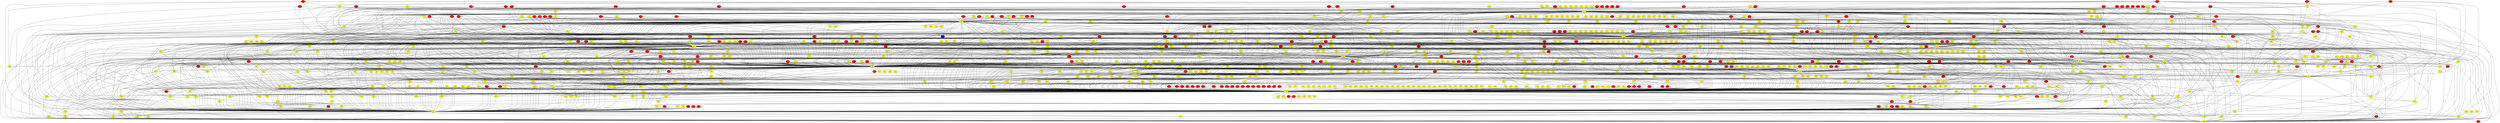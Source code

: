 graph {
0 [style = filled fillcolor = red];
1 [style = filled fillcolor = red];
2 [style = filled fillcolor = red];
3 [style = filled fillcolor = red];
4 [style = filled fillcolor = red];
5 [style = filled fillcolor = red];
6 [style = filled fillcolor = red];
7 [style = filled fillcolor = red];
8 [style = filled fillcolor = red];
9 [style = filled fillcolor = red];
10 [style = filled fillcolor = red];
11 [style = filled fillcolor = red];
12 [style = filled fillcolor = red];
13 [style = filled fillcolor = red];
14 [style = filled fillcolor = red];
15 [style = filled fillcolor = red];
16 [style = filled fillcolor = red];
17 [style = filled fillcolor = red];
18 [style = filled fillcolor = red];
19 [style = filled fillcolor = red];
20 [style = filled fillcolor = red];
21 [style = filled fillcolor = red];
22 [style = filled fillcolor = red];
23 [style = filled fillcolor = red];
24 [style = filled fillcolor = red];
25 [style = filled fillcolor = red];
26 [style = filled fillcolor = red];
27 [style = filled fillcolor = red];
28 [style = filled fillcolor = red];
29 [style = filled fillcolor = red];
30 [style = filled fillcolor = red];
31 [style = filled fillcolor = red];
32 [style = filled fillcolor = red];
33 [style = filled fillcolor = red];
34 [style = filled fillcolor = red];
35 [style = filled fillcolor = red];
36 [style = filled fillcolor = red];
37 [style = filled fillcolor = red];
38 [style = filled fillcolor = red];
39 [style = filled fillcolor = red];
40 [style = filled fillcolor = red];
41 [style = filled fillcolor = red];
42 [style = filled fillcolor = red];
43 [style = filled fillcolor = red];
44 [style = filled fillcolor = red];
45 [style = filled fillcolor = red];
46 [style = filled fillcolor = red];
47 [style = filled fillcolor = red];
48 [style = filled fillcolor = red];
49 [style = filled fillcolor = red];
50 [style = filled fillcolor = red];
51 [style = filled fillcolor = red];
52 [style = filled fillcolor = red];
53 [style = filled fillcolor = red];
54 [style = filled fillcolor = red];
55 [style = filled fillcolor = red];
56 [style = filled fillcolor = red];
57 [style = filled fillcolor = red];
58 [style = filled fillcolor = red];
59 [style = filled fillcolor = red];
60 [style = filled fillcolor = red];
61 [style = filled fillcolor = red];
62 [style = filled fillcolor = red];
63 [style = filled fillcolor = red];
64 [style = filled fillcolor = red];
65 [style = filled fillcolor = red];
66 [style = filled fillcolor = red];
67 [style = filled fillcolor = red];
68 [style = filled fillcolor = red];
69 [style = filled fillcolor = red];
70 [style = filled fillcolor = red];
71 [style = filled fillcolor = red];
72 [style = filled fillcolor = red];
73 [style = filled fillcolor = red];
74 [style = filled fillcolor = red];
75 [style = filled fillcolor = red];
76 [style = filled fillcolor = red];
77 [style = filled fillcolor = red];
78 [style = filled fillcolor = red];
79 [style = filled fillcolor = red];
80 [style = filled fillcolor = red];
81 [style = filled fillcolor = red];
82 [style = filled fillcolor = red];
83 [style = filled fillcolor = red];
84 [style = filled fillcolor = red];
85 [style = filled fillcolor = red];
86 [style = filled fillcolor = red];
87 [style = filled fillcolor = red];
88 [style = filled fillcolor = red];
89 [style = filled fillcolor = red];
90 [style = filled fillcolor = red];
91 [style = filled fillcolor = red];
92 [style = filled fillcolor = red];
93 [style = filled fillcolor = red];
94 [style = filled fillcolor = red];
95 [style = filled fillcolor = red];
96 [style = filled fillcolor = red];
97 [style = filled fillcolor = red];
98 [style = filled fillcolor = red];
99 [style = filled fillcolor = red];
100 [style = filled fillcolor = red];
101 [style = filled fillcolor = red];
102 [style = filled fillcolor = red];
103 [style = filled fillcolor = red];
104 [style = filled fillcolor = red];
105 [style = filled fillcolor = red];
106 [style = filled fillcolor = red];
107 [style = filled fillcolor = red];
108 [style = filled fillcolor = red];
109 [style = filled fillcolor = red];
110 [style = filled fillcolor = red];
111 [style = filled fillcolor = red];
112 [style = filled fillcolor = red];
113 [style = filled fillcolor = red];
114 [style = filled fillcolor = red];
115 [style = filled fillcolor = red];
116 [style = filled fillcolor = red];
117 [style = filled fillcolor = red];
118 [style = filled fillcolor = red];
119 [style = filled fillcolor = red];
120 [style = filled fillcolor = red];
121 [style = filled fillcolor = red];
122 [style = filled fillcolor = red];
123 [style = filled fillcolor = red];
124 [style = filled fillcolor = red];
125 [style = filled fillcolor = red];
126 [style = filled fillcolor = red];
127 [style = filled fillcolor = red];
128 [style = filled fillcolor = red];
129 [style = filled fillcolor = red];
130 [style = filled fillcolor = red];
131 [style = filled fillcolor = red];
132 [style = filled fillcolor = red];
133 [style = filled fillcolor = red];
134 [style = filled fillcolor = red];
135 [style = filled fillcolor = red];
136 [style = filled fillcolor = red];
137 [style = filled fillcolor = red];
138 [style = filled fillcolor = red];
139 [style = filled fillcolor = red];
140 [style = filled fillcolor = red];
141 [style = filled fillcolor = red];
142 [style = filled fillcolor = red];
143 [style = filled fillcolor = red];
144 [style = filled fillcolor = red];
145 [style = filled fillcolor = red];
146 [style = filled fillcolor = red];
147 [style = filled fillcolor = red];
148 [style = filled fillcolor = red];
149 [style = filled fillcolor = red];
150 [style = filled fillcolor = red];
151 [style = filled fillcolor = red];
152 [style = filled fillcolor = red];
153 [style = filled fillcolor = red];
154 [style = filled fillcolor = red];
155 [style = filled fillcolor = red];
156 [style = filled fillcolor = red];
157 [style = filled fillcolor = red];
158 [style = filled fillcolor = red];
159 [style = filled fillcolor = red];
160 [style = filled fillcolor = red];
161 [style = filled fillcolor = red];
162 [style = filled fillcolor = red];
163 [style = filled fillcolor = red];
164 [style = filled fillcolor = red];
165 [style = filled fillcolor = red];
166 [style = filled fillcolor = red];
167 [style = filled fillcolor = red];
168 [style = filled fillcolor = red];
169 [style = filled fillcolor = red];
170 [style = filled fillcolor = red];
171 [style = filled fillcolor = red];
172 [style = filled fillcolor = red];
173 [style = filled fillcolor = red];
174 [style = filled fillcolor = red];
175 [style = filled fillcolor = red];
176 [style = filled fillcolor = red];
177 [style = filled fillcolor = red];
178 [style = filled fillcolor = red];
179 [style = filled fillcolor = red];
180 [style = filled fillcolor = red];
181 [style = filled fillcolor = red];
182 [style = filled fillcolor = red];
183 [style = filled fillcolor = red];
184 [style = filled fillcolor = red];
185 [style = filled fillcolor = red];
186 [style = filled fillcolor = red];
187 [style = filled fillcolor = red];
188 [style = filled fillcolor = red];
189 [style = filled fillcolor = red];
190 [style = filled fillcolor = red];
191 [style = filled fillcolor = red];
192 [style = filled fillcolor = red];
193 [style = filled fillcolor = red];
194 [style = filled fillcolor = red];
195 [style = filled fillcolor = red];
196 [style = filled fillcolor = red];
197 [style = filled fillcolor = red];
198 [style = filled fillcolor = red];
199 [style = filled fillcolor = red];
200 [style = filled fillcolor = red];
201 [style = filled fillcolor = red];
202 [style = filled fillcolor = red];
203 [style = filled fillcolor = red];
204 [style = filled fillcolor = red];
205 [style = filled fillcolor = red];
206 [style = filled fillcolor = red];
207 [style = filled fillcolor = red];
208 [style = filled fillcolor = red];
209 [style = filled fillcolor = red];
210 [style = filled fillcolor = red];
211 [style = filled fillcolor = red];
212 [style = filled fillcolor = red];
213 [style = filled fillcolor = red];
214 [style = filled fillcolor = red];
215 [style = filled fillcolor = red];
216 [style = filled fillcolor = red];
217 [style = filled fillcolor = red];
218 [style = filled fillcolor = red];
219 [style = filled fillcolor = blue];
220 [style = filled fillcolor = yellow];
221 [style = filled fillcolor = yellow];
222 [style = filled fillcolor = yellow];
223 [style = filled fillcolor = yellow];
224 [style = filled fillcolor = yellow];
225 [style = filled fillcolor = yellow];
226 [style = filled fillcolor = yellow];
227 [style = filled fillcolor = yellow];
228 [style = filled fillcolor = yellow];
229 [style = filled fillcolor = yellow];
230 [style = filled fillcolor = yellow];
231 [style = filled fillcolor = yellow];
232 [style = filled fillcolor = yellow];
233 [style = filled fillcolor = yellow];
234 [style = filled fillcolor = yellow];
235 [style = filled fillcolor = yellow];
236 [style = filled fillcolor = yellow];
237 [style = filled fillcolor = yellow];
238 [style = filled fillcolor = yellow];
239 [style = filled fillcolor = yellow];
240 [style = filled fillcolor = yellow];
241 [style = filled fillcolor = yellow];
242 [style = filled fillcolor = yellow];
243 [style = filled fillcolor = yellow];
244 [style = filled fillcolor = yellow];
245 [style = filled fillcolor = yellow];
246 [style = filled fillcolor = yellow];
247 [style = filled fillcolor = yellow];
248 [style = filled fillcolor = yellow];
249 [style = filled fillcolor = yellow];
250 [style = filled fillcolor = yellow];
251 [style = filled fillcolor = yellow];
252 [style = filled fillcolor = yellow];
253 [style = filled fillcolor = yellow];
254 [style = filled fillcolor = yellow];
255 [style = filled fillcolor = yellow];
256 [style = filled fillcolor = yellow];
257 [style = filled fillcolor = yellow];
258 [style = filled fillcolor = yellow];
259 [style = filled fillcolor = yellow];
260 [style = filled fillcolor = yellow];
261 [style = filled fillcolor = yellow];
262 [style = filled fillcolor = yellow];
263 [style = filled fillcolor = yellow];
264 [style = filled fillcolor = yellow];
265 [style = filled fillcolor = yellow];
266 [style = filled fillcolor = yellow];
267 [style = filled fillcolor = yellow];
268 [style = filled fillcolor = yellow];
269 [style = filled fillcolor = yellow];
270 [style = filled fillcolor = yellow];
271 [style = filled fillcolor = yellow];
272 [style = filled fillcolor = yellow];
273 [style = filled fillcolor = yellow];
274 [style = filled fillcolor = yellow];
275 [style = filled fillcolor = yellow];
276 [style = filled fillcolor = yellow];
277 [style = filled fillcolor = yellow];
278 [style = filled fillcolor = yellow];
279 [style = filled fillcolor = yellow];
280 [style = filled fillcolor = yellow];
281 [style = filled fillcolor = yellow];
282 [style = filled fillcolor = yellow];
283 [style = filled fillcolor = yellow];
284 [style = filled fillcolor = yellow];
285 [style = filled fillcolor = yellow];
286 [style = filled fillcolor = yellow];
287 [style = filled fillcolor = yellow];
288 [style = filled fillcolor = yellow];
289 [style = filled fillcolor = yellow];
290 [style = filled fillcolor = yellow];
291 [style = filled fillcolor = yellow];
292 [style = filled fillcolor = yellow];
293 [style = filled fillcolor = yellow];
294 [style = filled fillcolor = yellow];
295 [style = filled fillcolor = yellow];
296 [style = filled fillcolor = yellow];
297 [style = filled fillcolor = yellow];
298 [style = filled fillcolor = yellow];
299 [style = filled fillcolor = yellow];
300 [style = filled fillcolor = yellow];
301 [style = filled fillcolor = yellow];
302 [style = filled fillcolor = yellow];
303 [style = filled fillcolor = yellow];
304 [style = filled fillcolor = yellow];
305 [style = filled fillcolor = yellow];
306 [style = filled fillcolor = yellow];
307 [style = filled fillcolor = yellow];
308 [style = filled fillcolor = yellow];
309 [style = filled fillcolor = yellow];
310 [style = filled fillcolor = yellow];
311 [style = filled fillcolor = yellow];
312 [style = filled fillcolor = yellow];
313 [style = filled fillcolor = yellow];
314 [style = filled fillcolor = yellow];
315 [style = filled fillcolor = yellow];
316 [style = filled fillcolor = yellow];
317 [style = filled fillcolor = yellow];
318 [style = filled fillcolor = yellow];
319 [style = filled fillcolor = yellow];
320 [style = filled fillcolor = yellow];
321 [style = filled fillcolor = yellow];
322 [style = filled fillcolor = yellow];
323 [style = filled fillcolor = yellow];
324 [style = filled fillcolor = yellow];
325 [style = filled fillcolor = yellow];
326 [style = filled fillcolor = yellow];
327 [style = filled fillcolor = yellow];
328 [style = filled fillcolor = yellow];
329 [style = filled fillcolor = yellow];
330 [style = filled fillcolor = yellow];
331 [style = filled fillcolor = yellow];
332 [style = filled fillcolor = yellow];
333 [style = filled fillcolor = yellow];
334 [style = filled fillcolor = yellow];
335 [style = filled fillcolor = yellow];
336 [style = filled fillcolor = yellow];
337 [style = filled fillcolor = yellow];
338 [style = filled fillcolor = yellow];
339 [style = filled fillcolor = yellow];
340 [style = filled fillcolor = yellow];
341 [style = filled fillcolor = yellow];
342 [style = filled fillcolor = yellow];
343 [style = filled fillcolor = yellow];
344 [style = filled fillcolor = yellow];
345 [style = filled fillcolor = yellow];
346 [style = filled fillcolor = yellow];
347 [style = filled fillcolor = yellow];
348 [style = filled fillcolor = yellow];
349 [style = filled fillcolor = yellow];
350 [style = filled fillcolor = yellow];
351 [style = filled fillcolor = yellow];
352 [style = filled fillcolor = yellow];
353 [style = filled fillcolor = yellow];
354 [style = filled fillcolor = yellow];
355 [style = filled fillcolor = yellow];
356 [style = filled fillcolor = yellow];
357 [style = filled fillcolor = yellow];
358 [style = filled fillcolor = yellow];
359 [style = filled fillcolor = yellow];
360 [style = filled fillcolor = yellow];
361 [style = filled fillcolor = yellow];
362 [style = filled fillcolor = yellow];
363 [style = filled fillcolor = yellow];
364 [style = filled fillcolor = yellow];
365 [style = filled fillcolor = yellow];
366 [style = filled fillcolor = yellow];
367 [style = filled fillcolor = yellow];
368 [style = filled fillcolor = yellow];
369 [style = filled fillcolor = yellow];
370 [style = filled fillcolor = yellow];
371 [style = filled fillcolor = yellow];
372 [style = filled fillcolor = yellow];
373 [style = filled fillcolor = yellow];
374 [style = filled fillcolor = yellow];
375 [style = filled fillcolor = yellow];
376 [style = filled fillcolor = yellow];
377 [style = filled fillcolor = yellow];
378 [style = filled fillcolor = yellow];
379 [style = filled fillcolor = yellow];
380 [style = filled fillcolor = yellow];
381 [style = filled fillcolor = yellow];
382 [style = filled fillcolor = yellow];
383 [style = filled fillcolor = yellow];
384 [style = filled fillcolor = yellow];
385 [style = filled fillcolor = yellow];
386 [style = filled fillcolor = yellow];
387 [style = filled fillcolor = yellow];
388 [style = filled fillcolor = yellow];
389 [style = filled fillcolor = yellow];
390 [style = filled fillcolor = yellow];
391 [style = filled fillcolor = yellow];
392 [style = filled fillcolor = yellow];
393 [style = filled fillcolor = yellow];
394 [style = filled fillcolor = yellow];
395 [style = filled fillcolor = yellow];
396 [style = filled fillcolor = yellow];
397 [style = filled fillcolor = yellow];
398 [style = filled fillcolor = yellow];
399 [style = filled fillcolor = yellow];
400 [style = filled fillcolor = yellow];
401 [style = filled fillcolor = yellow];
402 [style = filled fillcolor = yellow];
403 [style = filled fillcolor = yellow];
404 [style = filled fillcolor = yellow];
405 [style = filled fillcolor = yellow];
406 [style = filled fillcolor = yellow];
407 [style = filled fillcolor = yellow];
408 [style = filled fillcolor = yellow];
409 [style = filled fillcolor = yellow];
410 [style = filled fillcolor = yellow];
411 [style = filled fillcolor = yellow];
412 [style = filled fillcolor = yellow];
413 [style = filled fillcolor = yellow];
414 [style = filled fillcolor = yellow];
415 [style = filled fillcolor = yellow];
416 [style = filled fillcolor = yellow];
417 [style = filled fillcolor = yellow];
418 [style = filled fillcolor = yellow];
419 [style = filled fillcolor = yellow];
420 [style = filled fillcolor = yellow];
421 [style = filled fillcolor = yellow];
422 [style = filled fillcolor = yellow];
423 [style = filled fillcolor = yellow];
424 [style = filled fillcolor = yellow];
425 [style = filled fillcolor = yellow];
426 [style = filled fillcolor = yellow];
427 [style = filled fillcolor = yellow];
428 [style = filled fillcolor = yellow];
429 [style = filled fillcolor = yellow];
430 [style = filled fillcolor = yellow];
431 [style = filled fillcolor = yellow];
432 [style = filled fillcolor = yellow];
433 [style = filled fillcolor = yellow];
434 [style = filled fillcolor = yellow];
435 [style = filled fillcolor = yellow];
436 [style = filled fillcolor = yellow];
437 [style = filled fillcolor = yellow];
438 [style = filled fillcolor = yellow];
439 [style = filled fillcolor = yellow];
440 [style = filled fillcolor = yellow];
441 [style = filled fillcolor = yellow];
442 [style = filled fillcolor = yellow];
443 [style = filled fillcolor = yellow];
444 [style = filled fillcolor = yellow];
445 [style = filled fillcolor = yellow];
446 [style = filled fillcolor = yellow];
447 [style = filled fillcolor = yellow];
448 [style = filled fillcolor = yellow];
449 [style = filled fillcolor = yellow];
450 [style = filled fillcolor = yellow];
451 [style = filled fillcolor = yellow];
452 [style = filled fillcolor = yellow];
453 [style = filled fillcolor = yellow];
454 [style = filled fillcolor = yellow];
455 [style = filled fillcolor = yellow];
456 [style = filled fillcolor = yellow];
457 [style = filled fillcolor = yellow];
458 [style = filled fillcolor = yellow];
459 [style = filled fillcolor = yellow];
460 [style = filled fillcolor = yellow];
461 [style = filled fillcolor = yellow];
462 [style = filled fillcolor = yellow];
463 [style = filled fillcolor = yellow];
464 [style = filled fillcolor = yellow];
465 [style = filled fillcolor = yellow];
466 [style = filled fillcolor = yellow];
467 [style = filled fillcolor = yellow];
468 [style = filled fillcolor = yellow];
469 [style = filled fillcolor = yellow];
470 [style = filled fillcolor = yellow];
471 [style = filled fillcolor = yellow];
472 [style = filled fillcolor = yellow];
473 [style = filled fillcolor = yellow];
474 [style = filled fillcolor = yellow];
475 [style = filled fillcolor = yellow];
476 [style = filled fillcolor = yellow];
477 [style = filled fillcolor = yellow];
478 [style = filled fillcolor = yellow];
479 [style = filled fillcolor = yellow];
480 [style = filled fillcolor = yellow];
481 [style = filled fillcolor = yellow];
482 [style = filled fillcolor = yellow];
483 [style = filled fillcolor = yellow];
484 [style = filled fillcolor = yellow];
485 [style = filled fillcolor = yellow];
486 [style = filled fillcolor = yellow];
487 [style = filled fillcolor = yellow];
488 [style = filled fillcolor = yellow];
489 [style = filled fillcolor = yellow];
490 [style = filled fillcolor = yellow];
491 [style = filled fillcolor = yellow];
492 [style = filled fillcolor = yellow];
493 [style = filled fillcolor = yellow];
494 [style = filled fillcolor = yellow];
495 [style = filled fillcolor = yellow];
496 [style = filled fillcolor = yellow];
497 [style = filled fillcolor = yellow];
498 [style = filled fillcolor = yellow];
499 [style = filled fillcolor = yellow];
500 [style = filled fillcolor = yellow];
501 [style = filled fillcolor = yellow];
502 [style = filled fillcolor = yellow];
503 [style = filled fillcolor = yellow];
504 [style = filled fillcolor = yellow];
505 [style = filled fillcolor = yellow];
506 [style = filled fillcolor = yellow];
507 [style = filled fillcolor = yellow];
508 [style = filled fillcolor = yellow];
509 [style = filled fillcolor = yellow];
510 [style = filled fillcolor = yellow];
511 [style = filled fillcolor = yellow];
512 [style = filled fillcolor = yellow];
513 [style = filled fillcolor = yellow];
514 [style = filled fillcolor = yellow];
515 [style = filled fillcolor = yellow];
516 [style = filled fillcolor = yellow];
517 [style = filled fillcolor = yellow];
518 [style = filled fillcolor = yellow];
519 [style = filled fillcolor = yellow];
520 [style = filled fillcolor = yellow];
521 [style = filled fillcolor = yellow];
522 [style = filled fillcolor = yellow];
523 [style = filled fillcolor = yellow];
524 [style = filled fillcolor = yellow];
525 [style = filled fillcolor = yellow];
526 [style = filled fillcolor = yellow];
527 [style = filled fillcolor = yellow];
528 [style = filled fillcolor = yellow];
529 [style = filled fillcolor = yellow];
530 [style = filled fillcolor = yellow];
531 [style = filled fillcolor = yellow];
532 [style = filled fillcolor = yellow];
533 [style = filled fillcolor = yellow];
534 [style = filled fillcolor = yellow];
535 [style = filled fillcolor = yellow];
536 [style = filled fillcolor = yellow];
537 [style = filled fillcolor = yellow];
538 [style = filled fillcolor = yellow];
539 [style = filled fillcolor = yellow];
540 [style = filled fillcolor = yellow];
541 [style = filled fillcolor = yellow];
542 [style = filled fillcolor = yellow];
543 [style = filled fillcolor = yellow];
544 [style = filled fillcolor = yellow];
545 [style = filled fillcolor = yellow];
546 [style = filled fillcolor = yellow];
547 [style = filled fillcolor = yellow];
548 [style = filled fillcolor = yellow];
549 [style = filled fillcolor = yellow];
550 [style = filled fillcolor = yellow];
551 [style = filled fillcolor = yellow];
552 [style = filled fillcolor = yellow];
553 [style = filled fillcolor = yellow];
554 [style = filled fillcolor = yellow];
555 [style = filled fillcolor = yellow];
556 [style = filled fillcolor = yellow];
557 [style = filled fillcolor = yellow];
558 [style = filled fillcolor = yellow];
559 [style = filled fillcolor = yellow];
560 [style = filled fillcolor = yellow];
561 [style = filled fillcolor = yellow];
562 [style = filled fillcolor = yellow];
563 [style = filled fillcolor = yellow];
564 [style = filled fillcolor = yellow];
565 [style = filled fillcolor = yellow];
566 [style = filled fillcolor = yellow];
567 [style = filled fillcolor = yellow];
568 [style = filled fillcolor = yellow];
569 [style = filled fillcolor = yellow];
570 [style = filled fillcolor = yellow];
571 [style = filled fillcolor = yellow];
572 [style = filled fillcolor = yellow];
573 [style = filled fillcolor = yellow];
574 [style = filled fillcolor = yellow];
575 [style = filled fillcolor = yellow];
576 [style = filled fillcolor = yellow];
577 [style = filled fillcolor = yellow];
578 [style = filled fillcolor = yellow];
579 [style = filled fillcolor = yellow];
580 [style = filled fillcolor = yellow];
581 [style = filled fillcolor = yellow];
582 [style = filled fillcolor = yellow];
583 [style = filled fillcolor = yellow];
584 [style = filled fillcolor = yellow];
585 [style = filled fillcolor = yellow];
586 [style = filled fillcolor = yellow];
587 [style = filled fillcolor = yellow];
588 [style = filled fillcolor = yellow];
589 [style = filled fillcolor = yellow];
590 [style = filled fillcolor = yellow];
591 [style = filled fillcolor = yellow];
592 [style = filled fillcolor = yellow];
593 [style = filled fillcolor = yellow];
594 [style = filled fillcolor = yellow];
595 [style = filled fillcolor = yellow];
596 [style = filled fillcolor = yellow];
597 [style = filled fillcolor = yellow];
598 [style = filled fillcolor = yellow];
599 [style = filled fillcolor = yellow];
600 [style = filled fillcolor = yellow];
601 [style = filled fillcolor = yellow];
602 [style = filled fillcolor = yellow];
603 [style = filled fillcolor = yellow];
604 [style = filled fillcolor = yellow];
605 [style = filled fillcolor = yellow];
606 [style = filled fillcolor = yellow];
607 [style = filled fillcolor = yellow];
608 [style = filled fillcolor = yellow];
609 [style = filled fillcolor = yellow];
610 [style = filled fillcolor = yellow];
611 [style = filled fillcolor = yellow];
612 [style = filled fillcolor = yellow];
613 [style = filled fillcolor = yellow];
614 [style = filled fillcolor = yellow];
615 [style = filled fillcolor = yellow];
616 [style = filled fillcolor = yellow];
617 [style = filled fillcolor = yellow];
618 [style = filled fillcolor = yellow];
619 [style = filled fillcolor = yellow];
620 [style = filled fillcolor = yellow];
621 [style = filled fillcolor = yellow];
622 [style = filled fillcolor = yellow];
623 [style = filled fillcolor = yellow];
624 [style = filled fillcolor = yellow];
625 [style = filled fillcolor = yellow];
626 [style = filled fillcolor = yellow];
627 [style = filled fillcolor = yellow];
628 [style = filled fillcolor = yellow];
629 [style = filled fillcolor = yellow];
630 [style = filled fillcolor = yellow];
631 [style = filled fillcolor = yellow];
632 [style = filled fillcolor = yellow];
633 [style = filled fillcolor = yellow];
634 [style = filled fillcolor = yellow];
635 [style = filled fillcolor = yellow];
636 [style = filled fillcolor = yellow];
637 [style = filled fillcolor = yellow];
638 [style = filled fillcolor = yellow];
639 [style = filled fillcolor = yellow];
640 [style = filled fillcolor = yellow];
641 [style = filled fillcolor = yellow];
642 [style = filled fillcolor = yellow];
643 [style = filled fillcolor = yellow];
644 [style = filled fillcolor = yellow];
645 [style = filled fillcolor = yellow];
646 [style = filled fillcolor = yellow];
647 [style = filled fillcolor = yellow];
648 [style = filled fillcolor = yellow];
649 [style = filled fillcolor = yellow];
650 [style = filled fillcolor = yellow];
651 [style = filled fillcolor = yellow];
652 [style = filled fillcolor = yellow];
653 [style = filled fillcolor = yellow];
654 [style = filled fillcolor = yellow];
655 [style = filled fillcolor = yellow];
656 [style = filled fillcolor = yellow];
657 [style = filled fillcolor = yellow];
658 [style = filled fillcolor = yellow];
659 [style = filled fillcolor = yellow];
660 [style = filled fillcolor = yellow];
661 [style = filled fillcolor = yellow];
662 [style = filled fillcolor = yellow];
663 [style = filled fillcolor = yellow];
664 [style = filled fillcolor = yellow];
665 [style = filled fillcolor = yellow];
666 [style = filled fillcolor = yellow];
667 [style = filled fillcolor = yellow];
668 [style = filled fillcolor = yellow];
669 [style = filled fillcolor = yellow];
670 [style = filled fillcolor = yellow];
671 [style = filled fillcolor = yellow];
672 [style = filled fillcolor = yellow];
673 [style = filled fillcolor = yellow];
674 [style = filled fillcolor = yellow];
675 [style = filled fillcolor = yellow];
676 [style = filled fillcolor = yellow];
677 [style = filled fillcolor = yellow];
678 [style = filled fillcolor = yellow];
679 [style = filled fillcolor = yellow];
680 [style = filled fillcolor = yellow];
681 [style = filled fillcolor = yellow];
682 [style = filled fillcolor = yellow];
683 [style = filled fillcolor = yellow];
684 [style = filled fillcolor = yellow];
685 [style = filled fillcolor = yellow];
686 [style = filled fillcolor = yellow];
687 [style = filled fillcolor = yellow];
688 [style = filled fillcolor = yellow];
689 [style = filled fillcolor = yellow];
690 [style = filled fillcolor = yellow];
691 [style = filled fillcolor = yellow];
692 [style = filled fillcolor = yellow];
693 [style = filled fillcolor = yellow];
694 [style = filled fillcolor = yellow];
695 [style = filled fillcolor = yellow];
696 [style = filled fillcolor = yellow];
697 [style = filled fillcolor = yellow];
698 [style = filled fillcolor = yellow];
699 [style = filled fillcolor = yellow];
700 [style = filled fillcolor = yellow];
701 [style = filled fillcolor = yellow];
702 [style = filled fillcolor = yellow];
703 [style = filled fillcolor = yellow];
704 [style = filled fillcolor = yellow];
705 [style = filled fillcolor = yellow];
706 [style = filled fillcolor = yellow];
707 [style = filled fillcolor = yellow];
708 [style = filled fillcolor = yellow];
709 [style = filled fillcolor = yellow];
710 [style = filled fillcolor = yellow];
711 [style = filled fillcolor = yellow];
712 [style = filled fillcolor = yellow];
713 [style = filled fillcolor = yellow];
714 [style = filled fillcolor = yellow];
715 [style = filled fillcolor = yellow];
716 [style = filled fillcolor = yellow];
717 [style = filled fillcolor = yellow];
718 [style = filled fillcolor = yellow];
719 [style = filled fillcolor = yellow];
720 [style = filled fillcolor = yellow];
721 [style = filled fillcolor = yellow];
722 [style = filled fillcolor = yellow];
723 [style = filled fillcolor = yellow];
724 [style = filled fillcolor = yellow];
725 [style = filled fillcolor = yellow];
726 [style = filled fillcolor = yellow];
727 [style = filled fillcolor = yellow];
728 [style = filled fillcolor = yellow];
729 [style = filled fillcolor = yellow];
730 [style = filled fillcolor = yellow];
731 [style = filled fillcolor = yellow];
732 [style = filled fillcolor = yellow];
733 [style = filled fillcolor = yellow];
734 [style = filled fillcolor = yellow];
735 [style = filled fillcolor = yellow];
736 [style = filled fillcolor = yellow];
737 [style = filled fillcolor = yellow];
738 [style = filled fillcolor = yellow];
739 [style = filled fillcolor = yellow];
740 [style = filled fillcolor = yellow];
741 [style = filled fillcolor = yellow];
742 [style = filled fillcolor = yellow];
743 [style = filled fillcolor = yellow];
744 [style = filled fillcolor = yellow];
745 [style = filled fillcolor = yellow];
746 [style = filled fillcolor = yellow];
747 [style = filled fillcolor = yellow];
748 [style = filled fillcolor = yellow];
749 [style = filled fillcolor = yellow];
750 [style = filled fillcolor = yellow];
751 [style = filled fillcolor = yellow];
752 [style = filled fillcolor = yellow];
753 [style = filled fillcolor = yellow];
754 [style = filled fillcolor = yellow];
755 [style = filled fillcolor = yellow];
756 [style = filled fillcolor = yellow];
757 [style = filled fillcolor = yellow];
758 [style = filled fillcolor = yellow];
759 [style = filled fillcolor = yellow];
760 [style = filled fillcolor = yellow];
761 [style = filled fillcolor = yellow];
762 [style = filled fillcolor = yellow];
763 [style = filled fillcolor = yellow];
764 [style = filled fillcolor = yellow];
765 [style = filled fillcolor = yellow];
766 [style = filled fillcolor = yellow];
767 [style = filled fillcolor = yellow];
768 [style = filled fillcolor = yellow];
769 [style = filled fillcolor = yellow];
770 [style = filled fillcolor = yellow];
771 [style = filled fillcolor = yellow];
772 [style = filled fillcolor = yellow];
773 [style = filled fillcolor = yellow];
774 [style = filled fillcolor = yellow];
775 [style = filled fillcolor = yellow];
776 [style = filled fillcolor = yellow];
777 [style = filled fillcolor = yellow];
778 [style = filled fillcolor = yellow];
779 [style = filled fillcolor = yellow];
780 [style = filled fillcolor = yellow];
781 [style = filled fillcolor = yellow];
782 [style = filled fillcolor = yellow];
783 [style = filled fillcolor = yellow];
784 [style = filled fillcolor = yellow];
785 [style = filled fillcolor = yellow];
786 [style = filled fillcolor = yellow];
787 [style = filled fillcolor = yellow];
788 [style = filled fillcolor = yellow];
789 [style = filled fillcolor = yellow];
790 [style = filled fillcolor = yellow];
791 [style = filled fillcolor = yellow];
792 [style = filled fillcolor = yellow];
793 [style = filled fillcolor = yellow];
794 [style = filled fillcolor = yellow];
795 [style = filled fillcolor = yellow];
796 [style = filled fillcolor = yellow];
797 [style = filled fillcolor = yellow];
798 [style = filled fillcolor = yellow];
799 [style = filled fillcolor = yellow];
800 [style = filled fillcolor = yellow];
801 [style = filled fillcolor = yellow];
802 [style = filled fillcolor = yellow];
803 [style = filled fillcolor = yellow];
804 [style = filled fillcolor = yellow];
805 [style = filled fillcolor = yellow];
806 [style = filled fillcolor = yellow];
807 [style = filled fillcolor = yellow];
808 [style = filled fillcolor = yellow];
809 [style = filled fillcolor = yellow];
810 [style = filled fillcolor = yellow];
811 [style = filled fillcolor = yellow];
812 [style = filled fillcolor = yellow];
813 [style = filled fillcolor = yellow];
814 [style = filled fillcolor = yellow];
815 [style = filled fillcolor = yellow];
816 [style = filled fillcolor = yellow];
817 [style = filled fillcolor = yellow];
818 [style = filled fillcolor = yellow];
819 [style = filled fillcolor = yellow];
820 [style = filled fillcolor = yellow];
821 [style = filled fillcolor = yellow];
822 [style = filled fillcolor = yellow];
823 [style = filled fillcolor = yellow];
824 [style = filled fillcolor = yellow];
825 [style = filled fillcolor = yellow];
826 [style = filled fillcolor = yellow];
827 [style = filled fillcolor = yellow];
828 [style = filled fillcolor = yellow];
829 [style = filled fillcolor = yellow];
830 [style = filled fillcolor = yellow];
831 [style = filled fillcolor = yellow];
832 [style = filled fillcolor = yellow];
833 [style = filled fillcolor = yellow];
834 [style = filled fillcolor = yellow];
835 [style = filled fillcolor = yellow];
836 [style = filled fillcolor = yellow];
837 [style = filled fillcolor = yellow];
838 [style = filled fillcolor = yellow];
839 [style = filled fillcolor = yellow];
840 [style = filled fillcolor = yellow];
841 [style = filled fillcolor = yellow];
842 [style = filled fillcolor = yellow];
843 [style = filled fillcolor = yellow];
844 [style = filled fillcolor = yellow];
845 [style = filled fillcolor = yellow];
846 [style = filled fillcolor = yellow];
847 [style = filled fillcolor = yellow];
848 [style = filled fillcolor = yellow];
849 [style = filled fillcolor = yellow];
850 [style = filled fillcolor = yellow];
851 [style = filled fillcolor = yellow];
852 [style = filled fillcolor = yellow];
853 [style = filled fillcolor = yellow];
854 [style = filled fillcolor = yellow];
855 [style = filled fillcolor = yellow];
856 [style = filled fillcolor = yellow];
857 [style = filled fillcolor = yellow];
858 [style = filled fillcolor = yellow];
859 [style = filled fillcolor = yellow];
860 [style = filled fillcolor = yellow];
861 [style = filled fillcolor = yellow];
862 [style = filled fillcolor = yellow];
863 [style = filled fillcolor = yellow];
864 [style = filled fillcolor = yellow];
865 [style = filled fillcolor = yellow];
866 [style = filled fillcolor = yellow];
867 [style = filled fillcolor = yellow];
868 [style = filled fillcolor = yellow];
869 [style = filled fillcolor = yellow];
870 [style = filled fillcolor = yellow];
871 [style = filled fillcolor = yellow];
872 [style = filled fillcolor = yellow];
873 [style = filled fillcolor = yellow];
874 [style = filled fillcolor = yellow];
875 [style = filled fillcolor = yellow];
876 [style = filled fillcolor = yellow];
877 [style = filled fillcolor = yellow];
878 [style = filled fillcolor = yellow];
879 [style = filled fillcolor = yellow];
880 [style = filled fillcolor = yellow];
881 [style = filled fillcolor = yellow];
882 [style = filled fillcolor = yellow];
883 [style = filled fillcolor = yellow];
884 [style = filled fillcolor = yellow];
885 [style = filled fillcolor = yellow];
886 [style = filled fillcolor = yellow];
887 [style = filled fillcolor = yellow];
888 [style = filled fillcolor = yellow];
889 [style = filled fillcolor = yellow];
890 [style = filled fillcolor = yellow];
891 [style = filled fillcolor = yellow];
892 [style = filled fillcolor = yellow];
893 [style = filled fillcolor = yellow];
894 [style = filled fillcolor = yellow];
895 [style = filled fillcolor = yellow];
896 [style = filled fillcolor = yellow];
897 [style = filled fillcolor = yellow];
898 [style = filled fillcolor = yellow];
899 [style = filled fillcolor = yellow];
900 [style = filled fillcolor = yellow];
901 [style = filled fillcolor = yellow];
902 [style = filled fillcolor = yellow];
903 [style = filled fillcolor = yellow];
904 [style = filled fillcolor = yellow];
905 [style = filled fillcolor = yellow];
906 [style = filled fillcolor = yellow];
907 [style = filled fillcolor = yellow];
908 [style = filled fillcolor = yellow];
909 [style = filled fillcolor = yellow];
910 [style = filled fillcolor = yellow];
911 [style = filled fillcolor = yellow];
912 [style = filled fillcolor = yellow];
913 [style = filled fillcolor = yellow];
914 [style = filled fillcolor = yellow];
915 [style = filled fillcolor = yellow];
916 [style = filled fillcolor = yellow];
917 [style = filled fillcolor = yellow];
918 [style = filled fillcolor = yellow];
919 [style = filled fillcolor = yellow];
920 [style = filled fillcolor = yellow];
921 [style = filled fillcolor = yellow];
922 [style = filled fillcolor = yellow];
923 [style = filled fillcolor = yellow];
924 [style = filled fillcolor = yellow];
925 [style = filled fillcolor = yellow];
926 [style = filled fillcolor = yellow];
927 [style = filled fillcolor = yellow];
928 [style = filled fillcolor = yellow];
929 [style = filled fillcolor = yellow];
930 [style = filled fillcolor = yellow];
931 [style = filled fillcolor = yellow];
932 [style = filled fillcolor = yellow];
933 [style = filled fillcolor = yellow];
934 [style = filled fillcolor = yellow];
935 [style = filled fillcolor = yellow];
936 [style = filled fillcolor = yellow];
937 [style = filled fillcolor = yellow];
938 [style = filled fillcolor = yellow];
939 [style = filled fillcolor = yellow];
940 [style = filled fillcolor = yellow];
941 [style = filled fillcolor = yellow];
942 [style = filled fillcolor = yellow];
943 [style = filled fillcolor = yellow];
944 [style = filled fillcolor = yellow];
945 [style = filled fillcolor = yellow];
946 [style = filled fillcolor = yellow];
947 [style = filled fillcolor = yellow];
948 [style = filled fillcolor = yellow];
949 [style = filled fillcolor = yellow];
950 [style = filled fillcolor = yellow];
951 [style = filled fillcolor = yellow];
952 [style = filled fillcolor = yellow];
953 [style = filled fillcolor = yellow];
954 [style = filled fillcolor = yellow];
955 [style = filled fillcolor = yellow];
956 [style = filled fillcolor = yellow];
957 [style = filled fillcolor = yellow];
958 [style = filled fillcolor = yellow];
959 [style = filled fillcolor = yellow];
960 [style = filled fillcolor = yellow];
961 [style = filled fillcolor = yellow];
962 [style = filled fillcolor = yellow];
963 [style = filled fillcolor = yellow];
964 [style = filled fillcolor = yellow];
965 [style = filled fillcolor = yellow];
966 [style = filled fillcolor = yellow];
967 [style = filled fillcolor = yellow];
968 [style = filled fillcolor = yellow];
969 [style = filled fillcolor = yellow];
970 [style = filled fillcolor = yellow];
971 [style = filled fillcolor = yellow];
972 [style = filled fillcolor = yellow];
973 [style = filled fillcolor = yellow];
974 [style = filled fillcolor = yellow];
975 [style = filled fillcolor = yellow];
976 [style = filled fillcolor = yellow];
977 [style = filled fillcolor = yellow];
978 [style = filled fillcolor = yellow];
979 [style = filled fillcolor = yellow];
980 [style = filled fillcolor = yellow];
981 [style = filled fillcolor = yellow];
982 [style = filled fillcolor = yellow];
983 [style = filled fillcolor = yellow];
984 [style = filled fillcolor = yellow];
985 [style = filled fillcolor = yellow];
986 [style = filled fillcolor = yellow];
987 [style = filled fillcolor = yellow];
988 [style = filled fillcolor = yellow];
989 [style = filled fillcolor = yellow];
990 [style = filled fillcolor = yellow];
991 [style = filled fillcolor = yellow];
992 [style = filled fillcolor = yellow];
993 [style = filled fillcolor = yellow];
994 [style = filled fillcolor = yellow];
995 [style = filled fillcolor = yellow];
996 [style = filled fillcolor = yellow];
997 [style = filled fillcolor = yellow];
998 [style = filled fillcolor = yellow];
999 [style = filled fillcolor = yellow];
130 -- 971;
0 -- 594;
135 -- 262;
144 -- 886;
140 -- 764;
142 -- 659;
135 -- 673;
140 -- 640;
131 -- 571;
141 -- 944;
133 -- 262;
143 -- 971;
134 -- 886;
143 -- 886;
139 -- 886;
131 -- 764;
131 -- 774;
131 -- 640;
142 -- 992;
132 -- 262;
142 -- 971;
137 -- 569;
137 -- 886;
142 -- 346;
138 -- 886;
137 -- 262;
132 -- 569;
136 -- 876;
150 -- 886;
151 -- 262;
151 -- 569;
151 -- 591;
151 -- 886;
151 -- 971;
152 -- 648;
153 -- 571;
154 -- 591;
154 -- 594;
154 -- 616;
154 -- 886;
154 -- 992;
155 -- 262;
156 -- 886;
157 -- 569;
157 -- 886;
158 -- 692;
159 -- 588;
159 -- 616;
160 -- 659;
161 -- 205;
162 -- 387;
163 -- 886;
164 -- 886;
165 -- 346;
165 -- 659;
165 -- 886;
165 -- 971;
166 -- 886;
166 -- 971;
167 -- 455;
168 -- 971;
169 -- 886;
170 -- 262;
170 -- 886;
171 -- 346;
171 -- 659;
172 -- 346;
172 -- 591;
172 -- 659;
173 -- 591;
173 -- 659;
173 -- 971;
174 -- 591;
174 -- 659;
175 -- 571;
175 -- 659;
175 -- 886;
176 -- 346;
176 -- 659;
176 -- 886;
177 -- 346;
178 -- 616;
178 -- 886;
178 -- 943;
178 -- 971;
179 -- 648;
180 -- 512;
180 -- 648;
181 -- 886;
182 -- 356;
183 -- 571;
184 -- 971;
185 -- 222;
186 -- 571;
187 -- 291;
188 -- 346;
188 -- 640;
189 -- 732;
190 -- 591;
190 -- 659;
191 -- 967;
192 -- 951;
193 -- 346;
193 -- 591;
193 -- 659;
193 -- 971;
194 -- 886;
195 -- 385;
195 -- 971;
196 -- 971;
197 -- 356;
198 -- 886;
199 -- 944;
200 -- 764;
201 -- 262;
201 -- 453;
202 -- 385;
203 -- 346;
203 -- 659;
203 -- 886;
203 -- 971;
204 -- 262;
147 -- 886;
148 -- 886;
149 -- 602;
150 -- 346;
145 -- 971;
146 -- 262;
146 -- 616;
146 -- 886;
1 -- 571;
1 -- 640;
2 -- 764;
3 -- 949;
6 -- 262;
6 -- 571;
7 -- 262;
7 -- 569;
8 -- 591;
8 -- 659;
8 -- 886;
8 -- 949;
9 -- 648;
9 -- 764;
10 -- 358;
10 -- 439;
11 -- 949;
11 -- 950;
12 -- 19;
12 -- 774;
13 -- 568;
13 -- 588;
13 -- 886;
14 -- 571;
14 -- 640;
15 -- 262;
16 -- 872;
16 -- 992;
17 -- 346;
17 -- 659;
17 -- 886;
18 -- 571;
18 -- 774;
19 -- 289;
20 -- 222;
20 -- 285;
20 -- 634;
20 -- 774;
21 -- 350;
22 -- 453;
22 -- 640;
23 -- 743;
24 -- 346;
24 -- 571;
24 -- 634;
24 -- 766;
24 -- 844;
25 -- 571;
25 -- 640;
25 -- 774;
25 -- 992;
26 -- 679;
27 -- 992;
47 -- 960;
48 -- 886;
49 -- 346;
49 -- 659;
49 -- 949;
50 -- 262;
50 -- 886;
51 -- 648;
51 -- 886;
51 -- 971;
52 -- 346;
52 -- 591;
52 -- 886;
53 -- 886;
54 -- 569;
55 -- 346;
55 -- 659;
56 -- 625;
57 -- 262;
57 -- 569;
58 -- 886;
59 -- 769;
60 -- 262;
61 -- 659;
61 -- 886;
62 -- 886;
63 -- 262;
63 -- 591;
64 -- 886;
65 -- 886;
66 -- 591;
66 -- 659;
66 -- 886;
66 -- 971;
67 -- 886;
68 -- 346;
68 -- 886;
69 -- 971;
70 -- 971;
71 -- 659;
71 -- 886;
71 -- 944;
71 -- 971;
72 -- 608;
73 -- 659;
73 -- 910;
74 -- 262;
74 -- 346;
74 -- 659;
74 -- 886;
75 -- 262;
75 -- 591;
75 -- 625;
75 -- 659;
75 -- 886;
76 -- 886;
77 -- 349;
77 -- 853;
78 -- 886;
79 -- 971;
80 -- 569;
80 -- 886;
80 -- 971;
81 -- 262;
82 -- 648;
82 -- 659;
82 -- 853;
82 -- 886;
83 -- 886;
84 -- 659;
84 -- 679;
84 -- 971;
85 -- 571;
86 -- 135;
86 -- 262;
86 -- 571;
86 -- 591;
86 -- 659;
86 -- 673;
86 -- 886;
86 -- 971;
87 -- 648;
88 -- 950;
89 -- 764;
89 -- 769;
90 -- 338;
91 -- 263;
91 -- 431;
91 -- 616;
91 -- 632;
92 -- 593;
92 -- 886;
92 -- 971;
93 -- 262;
93 -- 569;
93 -- 886;
94 -- 886;
94 -- 971;
95 -- 594;
96 -- 640;
96 -- 648;
96 -- 992;
97 -- 292;
98 -- 559;
99 -- 24;
99 -- 262;
99 -- 769;
100 -- 886;
101 -- 886;
102 -- 617;
103 -- 119;
103 -- 221;
103 -- 225;
103 -- 227;
103 -- 358;
103 -- 399;
103 -- 443;
103 -- 660;
103 -- 661;
103 -- 689;
103 -- 790;
103 -- 792;
103 -- 856;
103 -- 861;
103 -- 948;
104 -- 886;
105 -- 346;
105 -- 571;
105 -- 659;
106 -- 659;
107 -- 591;
107 -- 886;
108 -- 659;
108 -- 971;
109 -- 262;
109 -- 569;
109 -- 971;
110 -- 648;
111 -- 346;
111 -- 571;
111 -- 659;
111 -- 971;
112 -- 886;
113 -- 262;
113 -- 886;
114 -- 886;
115 -- 346;
115 -- 591;
116 -- 462;
116 -- 886;
116 -- 971;
117 -- 559;
117 -- 866;
117 -- 949;
117 -- 950;
118 -- 262;
120 -- 346;
120 -- 659;
120 -- 886;
121 -- 422;
122 -- 358;
122 -- 571;
123 -- 411;
124 -- 346;
124 -- 439;
124 -- 591;
124 -- 640;
124 -- 766;
124 -- 886;
125 -- 886;
126 -- 591;
126 -- 659;
126 -- 886;
127 -- 568;
127 -- 591;
127 -- 659;
128 -- 39;
129 -- 960;
204 -- 591;
205 -- 591;
205 -- 659;
205 -- 886;
206 -- 262;
206 -- 346;
206 -- 659;
206 -- 886;
207 -- 608;
207 -- 886;
208 -- 616;
208 -- 714;
208 -- 886;
209 -- 581;
209 -- 648;
209 -- 778;
209 -- 949;
209 -- 950;
210 -- 591;
210 -- 659;
210 -- 971;
211 -- 648;
212 -- 223;
213 -- 764;
214 -- 616;
214 -- 617;
214 -- 943;
215 -- 428;
215 -- 969;
216 -- 997;
217 -- 860;
218 -- 262;
218 -- 591;
218 -- 659;
219 -- 393;
219 -- 577;
220 -- 571;
220 -- 640;
220 -- 861;
221 -- 277;
221 -- 571;
221 -- 872;
221 -- 998;
222 -- 32;
222 -- 262;
222 -- 571;
222 -- 931;
222 -- 933;
223 -- 351;
223 -- 358;
223 -- 422;
223 -- 689;
223 -- 861;
223 -- 992;
224 -- 340;
224 -- 571;
225 -- 262;
225 -- 297;
225 -- 346;
225 -- 594;
225 -- 616;
225 -- 640;
225 -- 648;
225 -- 679;
225 -- 886;
226 -- 649;
227 -- 571;
227 -- 659;
227 -- 886;
228 -- 571;
228 -- 886;
229 -- 262;
229 -- 346;
229 -- 571;
230 -- 461;
230 -- 591;
230 -- 679;
230 -- 886;
230 -- 971;
231 -- 594;
232 -- 571;
233 -- 262;
234 -- 262;
235 -- 262;
236 -- 262;
237 -- 241;
237 -- 443;
237 -- 957;
237 -- 983;
238 -- 571;
238 -- 683;
239 -- 377;
239 -- 571;
240 -- 28;
240 -- 262;
240 -- 571;
240 -- 616;
240 -- 640;
240 -- 886;
241 -- 275;
241 -- 856;
241 -- 896;
241 -- 959;
242 -- 571;
242 -- 766;
242 -- 778;
242 -- 956;
243 -- 571;
243 -- 659;
243 -- 886;
244 -- 571;
244 -- 591;
244 -- 659;
244 -- 679;
244 -- 886;
244 -- 971;
245 -- 311;
246 -- 944;
247 -- 592;
248 -- 262;
249 -- 886;
250 -- 715;
251 -- 255;
251 -- 262;
252 -- 346;
252 -- 591;
252 -- 659;
252 -- 886;
252 -- 971;
253 -- 262;
253 -- 346;
253 -- 591;
253 -- 659;
253 -- 971;
254 -- 262;
256 -- 262;
257 -- 365;
257 -- 633;
258 -- 591;
258 -- 659;
258 -- 886;
258 -- 971;
259 -- 591;
259 -- 659;
259 -- 886;
259 -- 971;
260 -- 648;
260 -- 764;
261 -- 262;
261 -- 346;
261 -- 571;
261 -- 591;
261 -- 659;
261 -- 971;
262 -- 5;
262 -- 28;
262 -- 29;
262 -- 34;
262 -- 44;
262 -- 268;
262 -- 272;
262 -- 273;
262 -- 280;
262 -- 282;
262 -- 283;
262 -- 286;
262 -- 292;
262 -- 296;
262 -- 297;
262 -- 300;
262 -- 302;
262 -- 305;
262 -- 307;
262 -- 309;
262 -- 310;
262 -- 316;
262 -- 323;
262 -- 326;
262 -- 332;
262 -- 334;
262 -- 345;
262 -- 354;
262 -- 357;
262 -- 361;
262 -- 363;
262 -- 390;
262 -- 391;
262 -- 401;
262 -- 404;
262 -- 406;
262 -- 407;
262 -- 412;
262 -- 418;
262 -- 423;
262 -- 425;
262 -- 428;
262 -- 429;
262 -- 435;
262 -- 437;
262 -- 439;
262 -- 442;
262 -- 443;
262 -- 447;
262 -- 459;
262 -- 469;
262 -- 534;
262 -- 537;
262 -- 542;
262 -- 547;
262 -- 565;
262 -- 566;
262 -- 571;
262 -- 580;
262 -- 584;
262 -- 602;
262 -- 604;
262 -- 605;
262 -- 607;
262 -- 608;
262 -- 614;
262 -- 615;
262 -- 617;
262 -- 621;
262 -- 625;
262 -- 630;
262 -- 632;
262 -- 635;
262 -- 637;
262 -- 640;
262 -- 644;
262 -- 654;
262 -- 661;
262 -- 675;
262 -- 679;
262 -- 685;
262 -- 693;
262 -- 701;
262 -- 704;
262 -- 707;
262 -- 711;
262 -- 716;
262 -- 720;
262 -- 731;
262 -- 732;
262 -- 734;
262 -- 737;
262 -- 740;
262 -- 745;
262 -- 755;
262 -- 756;
262 -- 760;
262 -- 762;
262 -- 770;
262 -- 777;
262 -- 790;
262 -- 791;
262 -- 794;
262 -- 800;
262 -- 801;
262 -- 808;
262 -- 814;
262 -- 816;
262 -- 817;
262 -- 820;
262 -- 842;
262 -- 845;
262 -- 847;
262 -- 850;
262 -- 852;
262 -- 853;
262 -- 854;
262 -- 855;
262 -- 856;
262 -- 861;
262 -- 862;
262 -- 870;
262 -- 876;
262 -- 883;
262 -- 885;
262 -- 900;
262 -- 902;
262 -- 905;
262 -- 921;
262 -- 923;
262 -- 927;
262 -- 936;
262 -- 938;
262 -- 939;
262 -- 944;
262 -- 950;
262 -- 958;
262 -- 959;
262 -- 961;
262 -- 967;
262 -- 968;
262 -- 970;
262 -- 974;
262 -- 980;
262 -- 981;
262 -- 989;
263 -- 443;
263 -- 886;
263 -- 967;
264 -- 588;
264 -- 659;
264 -- 886;
265 -- 464;
265 -- 852;
266 -- 591;
266 -- 659;
266 -- 886;
267 -- 971;
268 -- 659;
269 -- 350;
269 -- 753;
270 -- 346;
270 -- 591;
270 -- 886;
270 -- 971;
271 -- 616;
271 -- 617;
272 -- 346;
272 -- 420;
272 -- 659;
272 -- 886;
273 -- 571;
273 -- 591;
273 -- 594;
273 -- 648;
273 -- 659;
273 -- 661;
273 -- 665;
273 -- 886;
273 -- 991;
274 -- 277;
275 -- 778;
276 -- 346;
276 -- 591;
276 -- 640;
276 -- 659;
277 -- 289;
277 -- 571;
277 -- 886;
277 -- 992;
278 -- 729;
278 -- 778;
279 -- 571;
280 -- 436;
280 -- 591;
280 -- 594;
280 -- 616;
280 -- 640;
280 -- 659;
280 -- 679;
280 -- 778;
280 -- 886;
281 -- 760;
281 -- 774;
281 -- 887;
281 -- 900;
282 -- 571;
282 -- 588;
282 -- 849;
283 -- 346;
283 -- 591;
283 -- 616;
283 -- 971;
284 -- 891;
285 -- 744;
285 -- 774;
285 -- 992;
286 -- 571;
287 -- 346;
287 -- 571;
287 -- 886;
287 -- 933;
287 -- 971;
288 -- 778;
290 -- 994;
291 -- 571;
291 -- 640;
291 -- 774;
292 -- 33;
292 -- 38;
292 -- 580;
292 -- 591;
292 -- 843;
292 -- 886;
292 -- 971;
292 -- 992;
293 -- 648;
294 -- 764;
294 -- 864;
295 -- 571;
296 -- 648;
297 -- 571;
298 -- 571;
299 -- 422;
300 -- 594;
301 -- 571;
302 -- 659;
302 -- 960;
303 -- 377;
303 -- 571;
304 -- 422;
304 -- 485;
304 -- 535;
304 -- 552;
304 -- 558;
304 -- 659;
304 -- 837;
304 -- 915;
304 -- 916;
304 -- 971;
304 -- 992;
305 -- 591;
305 -- 616;
305 -- 640;
305 -- 886;
305 -- 944;
305 -- 947;
305 -- 971;
306 -- 486;
306 -- 648;
308 -- 661;
310 -- 346;
310 -- 659;
310 -- 886;
311 -- 346;
311 -- 591;
311 -- 659;
311 -- 679;
311 -- 886;
312 -- 616;
313 -- 571;
313 -- 609;
313 -- 659;
314 -- 377;
314 -- 571;
314 -- 607;
315 -- 591;
315 -- 876;
316 -- 594;
316 -- 616;
316 -- 659;
316 -- 778;
316 -- 944;
317 -- 346;
317 -- 591;
318 -- 422;
318 -- 571;
318 -- 591;
318 -- 679;
318 -- 886;
318 -- 992;
319 -- 368;
319 -- 571;
320 -- 346;
320 -- 659;
320 -- 971;
321 -- 886;
322 -- 616;
322 -- 971;
323 -- 886;
324 -- 346;
324 -- 571;
324 -- 594;
324 -- 659;
325 -- 886;
326 -- 591;
326 -- 659;
326 -- 886;
327 -- 591;
327 -- 886;
327 -- 971;
327 -- 992;
328 -- 346;
328 -- 659;
329 -- 331;
329 -- 648;
329 -- 683;
329 -- 886;
330 -- 34;
330 -- 422;
332 -- 571;
333 -- 648;
335 -- 764;
336 -- 764;
337 -- 764;
338 -- 350;
338 -- 453;
338 -- 753;
338 -- 778;
339 -- 438;
340 -- 571;
340 -- 640;
341 -- 877;
342 -- 358;
343 -- 764;
344 -- 750;
344 -- 764;
345 -- 346;
345 -- 766;
345 -- 877;
345 -- 886;
346 -- 36;
346 -- 350;
346 -- 355;
346 -- 358;
346 -- 361;
346 -- 372;
346 -- 373;
346 -- 378;
346 -- 382;
346 -- 386;
346 -- 400;
346 -- 402;
346 -- 410;
346 -- 412;
346 -- 413;
346 -- 416;
346 -- 417;
346 -- 418;
346 -- 419;
346 -- 420;
346 -- 426;
346 -- 428;
346 -- 432;
346 -- 433;
346 -- 439;
346 -- 443;
346 -- 445;
346 -- 448;
346 -- 453;
346 -- 466;
346 -- 530;
346 -- 531;
346 -- 547;
346 -- 567;
346 -- 568;
346 -- 569;
346 -- 571;
346 -- 577;
346 -- 578;
346 -- 582;
346 -- 588;
346 -- 590;
346 -- 592;
346 -- 594;
346 -- 597;
346 -- 599;
346 -- 600;
346 -- 608;
346 -- 614;
346 -- 623;
346 -- 626;
346 -- 627;
346 -- 635;
346 -- 636;
346 -- 643;
346 -- 659;
346 -- 662;
346 -- 663;
346 -- 670;
346 -- 675;
346 -- 680;
346 -- 686;
346 -- 687;
346 -- 689;
346 -- 690;
346 -- 691;
346 -- 692;
346 -- 694;
346 -- 698;
346 -- 699;
346 -- 704;
346 -- 708;
346 -- 709;
346 -- 710;
346 -- 711;
346 -- 731;
346 -- 732;
346 -- 736;
346 -- 737;
346 -- 738;
346 -- 739;
346 -- 748;
346 -- 749;
346 -- 753;
346 -- 755;
346 -- 760;
346 -- 762;
346 -- 765;
346 -- 772;
346 -- 774;
346 -- 777;
346 -- 778;
346 -- 792;
346 -- 799;
346 -- 800;
346 -- 802;
346 -- 803;
346 -- 808;
346 -- 814;
346 -- 815;
346 -- 820;
346 -- 822;
346 -- 831;
346 -- 852;
346 -- 856;
346 -- 861;
346 -- 865;
346 -- 877;
346 -- 880;
346 -- 886;
346 -- 887;
346 -- 896;
346 -- 897;
346 -- 899;
346 -- 901;
346 -- 902;
346 -- 904;
346 -- 905;
346 -- 909;
346 -- 910;
346 -- 912;
346 -- 918;
346 -- 927;
346 -- 929;
346 -- 931;
346 -- 932;
346 -- 933;
346 -- 934;
346 -- 941;
346 -- 942;
346 -- 945;
346 -- 952;
346 -- 959;
346 -- 964;
346 -- 967;
346 -- 969;
346 -- 970;
346 -- 971;
346 -- 978;
346 -- 981;
346 -- 982;
346 -- 985;
346 -- 986;
346 -- 987;
346 -- 992;
346 -- 994;
346 -- 997;
347 -- 679;
348 -- 996;
349 -- 616;
349 -- 659;
349 -- 971;
350 -- 439;
350 -- 451;
350 -- 571;
350 -- 591;
350 -- 659;
350 -- 753;
350 -- 886;
351 -- 634;
351 -- 997;
352 -- 594;
353 -- 422;
353 -- 541;
353 -- 820;
354 -- 616;
354 -- 992;
355 -- 594;
356 -- 571;
356 -- 846;
356 -- 957;
357 -- 388;
357 -- 820;
358 -- 37;
358 -- 385;
358 -- 539;
358 -- 571;
358 -- 591;
358 -- 594;
358 -- 616;
358 -- 749;
358 -- 886;
358 -- 991;
359 -- 692;
360 -- 392;
360 -- 591;
360 -- 659;
360 -- 886;
360 -- 971;
361 -- 571;
361 -- 886;
362 -- 659;
362 -- 886;
362 -- 971;
363 -- 571;
364 -- 591;
364 -- 625;
364 -- 659;
364 -- 886;
365 -- 886;
366 -- 591;
366 -- 971;
367 -- 886;
367 -- 971;
369 -- 591;
369 -- 625;
369 -- 659;
369 -- 971;
370 -- 594;
371 -- 886;
372 -- 659;
373 -- 571;
373 -- 659;
373 -- 886;
374 -- 886;
375 -- 591;
375 -- 659;
375 -- 886;
375 -- 992;
376 -- 591;
376 -- 886;
376 -- 992;
377 -- 886;
378 -- 659;
378 -- 886;
378 -- 971;
379 -- 886;
379 -- 944;
380 -- 571;
381 -- 886;
381 -- 919;
382 -- 610;
382 -- 660;
382 -- 891;
383 -- 886;
383 -- 971;
384 -- 876;
385 -- 591;
385 -- 659;
385 -- 779;
385 -- 886;
385 -- 971;
386 -- 659;
386 -- 971;
387 -- 569;
387 -- 571;
387 -- 616;
389 -- 591;
389 -- 886;
389 -- 971;
390 -- 886;
390 -- 971;
391 -- 591;
391 -- 659;
391 -- 971;
392 -- 591;
392 -- 625;
392 -- 659;
392 -- 886;
392 -- 971;
394 -- 886;
395 -- 659;
395 -- 886;
395 -- 992;
396 -- 571;
396 -- 616;
397 -- 971;
398 -- 659;
398 -- 886;
398 -- 944;
398 -- 971;
399 -- 591;
399 -- 640;
399 -- 659;
399 -- 971;
399 -- 992;
400 -- 659;
402 -- 571;
402 -- 971;
402 -- 992;
403 -- 591;
403 -- 616;
403 -- 625;
403 -- 659;
403 -- 792;
403 -- 886;
404 -- 659;
405 -- 591;
405 -- 970;
407 -- 569;
407 -- 886;
407 -- 971;
408 -- 616;
408 -- 714;
408 -- 886;
409 -- 732;
410 -- 659;
410 -- 886;
411 -- 662;
412 -- 571;
412 -- 591;
412 -- 886;
412 -- 971;
413 -- 659;
413 -- 886;
414 -- 571;
414 -- 659;
414 -- 886;
415 -- 698;
416 -- 567;
416 -- 771;
416 -- 886;
417 -- 591;
417 -- 659;
417 -- 886;
418 -- 431;
418 -- 591;
418 -- 659;
418 -- 876;
418 -- 886;
418 -- 902;
418 -- 992;
419 -- 591;
419 -- 659;
419 -- 886;
419 -- 971;
420 -- 616;
420 -- 659;
420 -- 679;
421 -- 591;
421 -- 886;
422 -- 436;
422 -- 538;
422 -- 591;
422 -- 616;
422 -- 625;
422 -- 630;
422 -- 634;
422 -- 778;
422 -- 846;
422 -- 886;
422 -- 900;
422 -- 919;
422 -- 944;
422 -- 983;
422 -- 992;
423 -- 886;
424 -- 886;
424 -- 971;
425 -- 886;
426 -- 659;
426 -- 971;
427 -- 886;
428 -- 440;
429 -- 440;
429 -- 571;
429 -- 591;
429 -- 661;
430 -- 625;
430 -- 659;
430 -- 922;
430 -- 971;
431 -- 648;
431 -- 659;
431 -- 764;
431 -- 769;
432 -- 659;
432 -- 886;
433 -- 591;
433 -- 659;
433 -- 971;
434 -- 617;
434 -- 886;
435 -- 854;
436 -- 438;
436 -- 443;
436 -- 658;
436 -- 665;
436 -- 670;
438 -- 450;
439 -- 571;
439 -- 591;
439 -- 634;
439 -- 640;
439 -- 648;
439 -- 659;
439 -- 662;
439 -- 753;
439 -- 766;
439 -- 769;
439 -- 873;
439 -- 886;
439 -- 971;
439 -- 983;
439 -- 992;
440 -- 458;
440 -- 591;
440 -- 659;
441 -- 571;
441 -- 648;
441 -- 764;
441 -- 862;
442 -- 571;
442 -- 679;
443 -- 616;
443 -- 640;
443 -- 659;
443 -- 679;
443 -- 886;
444 -- 571;
444 -- 594;
445 -- 480;
445 -- 482;
445 -- 525;
445 -- 526;
445 -- 648;
445 -- 679;
445 -- 820;
445 -- 838;
445 -- 840;
446 -- 571;
446 -- 616;
447 -- 768;
448 -- 591;
448 -- 640;
448 -- 659;
448 -- 886;
448 -- 971;
449 -- 891;
451 -- 746;
451 -- 753;
452 -- 778;
453 -- 36;
453 -- 571;
453 -- 591;
453 -- 594;
453 -- 659;
453 -- 732;
453 -- 755;
453 -- 868;
454 -- 571;
454 -- 659;
455 -- 616;
455 -- 886;
456 -- 569;
456 -- 886;
456 -- 971;
457 -- 648;
457 -- 659;
458 -- 591;
458 -- 616;
458 -- 659;
458 -- 679;
458 -- 886;
458 -- 992;
460 -- 571;
461 -- 591;
461 -- 659;
461 -- 886;
461 -- 971;
462 -- 886;
462 -- 971;
463 -- 971;
464 -- 616;
464 -- 886;
465 -- 617;
465 -- 886;
466 -- 659;
466 -- 971;
467 -- 571;
468 -- 679;
470 -- 582;
470 -- 887;
471 -- 833;
472 -- 648;
473 -- 886;
474 -- 886;
475 -- 648;
476 -- 550;
477 -- 648;
477 -- 886;
478 -- 571;
478 -- 648;
478 -- 886;
479 -- 886;
480 -- 886;
481 -- 571;
483 -- 522;
483 -- 648;
483 -- 886;
484 -- 571;
484 -- 886;
486 -- 648;
486 -- 689;
487 -- 886;
488 -- 886;
489 -- 648;
489 -- 886;
490 -- 648;
491 -- 648;
492 -- 550;
492 -- 679;
493 -- 496;
493 -- 820;
493 -- 834;
493 -- 886;
494 -- 886;
495 -- 886;
496 -- 886;
497 -- 820;
498 -- 886;
499 -- 886;
500 -- 886;
501 -- 511;
501 -- 648;
502 -- 886;
503 -- 886;
504 -- 545;
504 -- 886;
505 -- 886;
506 -- 886;
507 -- 774;
507 -- 886;
508 -- 886;
509 -- 886;
510 -- 648;
511 -- 648;
512 -- 648;
513 -- 522;
513 -- 648;
513 -- 886;
514 -- 648;
514 -- 886;
515 -- 886;
516 -- 886;
517 -- 886;
518 -- 648;
519 -- 886;
520 -- 648;
520 -- 886;
521 -- 648;
522 -- 886;
523 -- 886;
524 -- 886;
525 -- 886;
526 -- 886;
527 -- 886;
528 -- 886;
529 -- 886;
530 -- 886;
530 -- 971;
531 -- 39;
531 -- 40;
531 -- 585;
531 -- 640;
532 -- 571;
533 -- 648;
534 -- 571;
536 -- 538;
539 -- 648;
539 -- 830;
539 -- 886;
540 -- 542;
543 -- 648;
543 -- 820;
544 -- 640;
544 -- 886;
545 -- 886;
546 -- 886;
547 -- 591;
547 -- 659;
547 -- 886;
547 -- 971;
548 -- 820;
549 -- 886;
550 -- 591;
550 -- 648;
550 -- 820;
550 -- 971;
550 -- 992;
551 -- 648;
552 -- 648;
552 -- 886;
553 -- 648;
554 -- 822;
554 -- 886;
555 -- 648;
556 -- 886;
557 -- 886;
558 -- 886;
559 -- 648;
559 -- 886;
560 -- 616;
560 -- 886;
561 -- 591;
561 -- 618;
561 -- 659;
561 -- 886;
561 -- 971;
562 -- 591;
562 -- 616;
562 -- 659;
562 -- 971;
563 -- 867;
564 -- 617;
564 -- 886;
566 -- 700;
566 -- 886;
566 -- 971;
567 -- 659;
567 -- 886;
567 -- 971;
568 -- 659;
568 -- 694;
568 -- 712;
568 -- 773;
568 -- 886;
568 -- 889;
568 -- 985;
569 -- 44;
569 -- 628;
569 -- 659;
569 -- 788;
569 -- 886;
569 -- 903;
569 -- 971;
570 -- 788;
570 -- 886;
570 -- 971;
571 -- 4;
571 -- 29;
571 -- 33;
571 -- 36;
571 -- 577;
571 -- 588;
571 -- 590;
571 -- 594;
571 -- 608;
571 -- 610;
571 -- 615;
571 -- 630;
571 -- 635;
571 -- 640;
571 -- 645;
571 -- 652;
571 -- 653;
571 -- 659;
571 -- 665;
571 -- 667;
571 -- 678;
571 -- 679;
571 -- 680;
571 -- 685;
571 -- 691;
571 -- 692;
571 -- 698;
571 -- 702;
571 -- 738;
571 -- 740;
571 -- 745;
571 -- 746;
571 -- 757;
571 -- 758;
571 -- 759;
571 -- 760;
571 -- 769;
571 -- 771;
571 -- 780;
571 -- 785;
571 -- 792;
571 -- 793;
571 -- 809;
571 -- 817;
571 -- 820;
571 -- 822;
571 -- 848;
571 -- 851;
571 -- 853;
571 -- 854;
571 -- 856;
571 -- 859;
571 -- 860;
571 -- 861;
571 -- 862;
571 -- 863;
571 -- 871;
571 -- 875;
571 -- 879;
571 -- 893;
571 -- 900;
571 -- 901;
571 -- 904;
571 -- 905;
571 -- 906;
571 -- 912;
571 -- 926;
571 -- 927;
571 -- 928;
571 -- 929;
571 -- 930;
571 -- 932;
571 -- 944;
571 -- 947;
571 -- 950;
571 -- 953;
571 -- 954;
571 -- 955;
571 -- 960;
571 -- 972;
571 -- 983;
571 -- 988;
571 -- 992;
571 -- 993;
571 -- 994;
571 -- 996;
571 -- 997;
571 -- 998;
572 -- 886;
573 -- 591;
573 -- 648;
573 -- 659;
574 -- 616;
575 -- 659;
575 -- 992;
576 -- 659;
576 -- 886;
577 -- 616;
577 -- 971;
579 -- 648;
581 -- 594;
582 -- 583;
582 -- 594;
582 -- 659;
585 -- 764;
585 -- 950;
586 -- 886;
586 -- 971;
587 -- 616;
587 -- 659;
588 -- 591;
588 -- 616;
588 -- 659;
588 -- 677;
588 -- 679;
588 -- 805;
588 -- 812;
588 -- 886;
589 -- 886;
591 -- 41;
591 -- 592;
591 -- 593;
591 -- 597;
591 -- 598;
591 -- 608;
591 -- 609;
591 -- 626;
591 -- 627;
591 -- 635;
591 -- 638;
591 -- 641;
591 -- 651;
591 -- 662;
591 -- 674;
591 -- 675;
591 -- 677;
591 -- 679;
591 -- 680;
591 -- 687;
591 -- 689;
591 -- 692;
591 -- 698;
591 -- 703;
591 -- 708;
591 -- 710;
591 -- 711;
591 -- 736;
591 -- 737;
591 -- 738;
591 -- 739;
591 -- 741;
591 -- 742;
591 -- 745;
591 -- 760;
591 -- 762;
591 -- 765;
591 -- 767;
591 -- 769;
591 -- 770;
591 -- 771;
591 -- 777;
591 -- 792;
591 -- 793;
591 -- 794;
591 -- 799;
591 -- 803;
591 -- 805;
591 -- 815;
591 -- 816;
591 -- 820;
591 -- 822;
591 -- 829;
591 -- 835;
591 -- 854;
591 -- 860;
591 -- 865;
591 -- 880;
591 -- 886;
591 -- 889;
591 -- 891;
591 -- 896;
591 -- 899;
591 -- 901;
591 -- 902;
591 -- 919;
591 -- 927;
591 -- 929;
591 -- 932;
591 -- 935;
591 -- 936;
591 -- 942;
591 -- 959;
591 -- 967;
591 -- 969;
591 -- 970;
591 -- 975;
591 -- 976;
591 -- 977;
591 -- 978;
591 -- 979;
591 -- 980;
591 -- 985;
591 -- 986;
591 -- 987;
591 -- 992;
591 -- 994;
592 -- 659;
592 -- 971;
593 -- 659;
593 -- 886;
593 -- 971;
594 -- 600;
594 -- 604;
594 -- 606;
594 -- 611;
594 -- 620;
594 -- 658;
594 -- 666;
594 -- 670;
594 -- 682;
594 -- 705;
594 -- 754;
594 -- 845;
594 -- 848;
594 -- 856;
594 -- 891;
594 -- 912;
594 -- 925;
594 -- 926;
594 -- 934;
594 -- 951;
594 -- 959;
595 -- 648;
596 -- 616;
596 -- 886;
596 -- 971;
597 -- 659;
597 -- 971;
598 -- 616;
598 -- 659;
598 -- 971;
599 -- 659;
599 -- 886;
600 -- 616;
600 -- 659;
600 -- 886;
600 -- 971;
600 -- 992;
601 -- 615;
602 -- 648;
602 -- 665;
602 -- 766;
602 -- 778;
603 -- 679;
608 -- 659;
608 -- 886;
608 -- 971;
609 -- 679;
609 -- 886;
612 -- 659;
613 -- 659;
613 -- 660;
613 -- 774;
615 -- 616;
615 -- 640;
615 -- 659;
615 -- 881;
616 -- 43;
616 -- 617;
616 -- 629;
616 -- 637;
616 -- 640;
616 -- 653;
616 -- 663;
616 -- 664;
616 -- 665;
616 -- 670;
616 -- 677;
616 -- 679;
616 -- 680;
616 -- 681;
616 -- 686;
616 -- 690;
616 -- 694;
616 -- 703;
616 -- 721;
616 -- 739;
616 -- 763;
616 -- 766;
616 -- 767;
616 -- 773;
616 -- 792;
616 -- 794;
616 -- 812;
616 -- 818;
616 -- 853;
616 -- 854;
616 -- 861;
616 -- 885;
616 -- 895;
616 -- 902;
616 -- 918;
616 -- 930;
616 -- 932;
616 -- 939;
616 -- 943;
616 -- 959;
616 -- 971;
616 -- 973;
616 -- 975;
616 -- 977;
616 -- 992;
617 -- 659;
617 -- 724;
617 -- 807;
617 -- 818;
617 -- 886;
617 -- 971;
618 -- 886;
619 -- 621;
622 -- 648;
623 -- 886;
624 -- 640;
624 -- 774;
624 -- 983;
625 -- 637;
625 -- 679;
625 -- 767;
625 -- 787;
625 -- 886;
625 -- 900;
625 -- 971;
625 -- 979;
625 -- 980;
626 -- 659;
626 -- 978;
627 -- 659;
627 -- 886;
628 -- 886;
629 -- 971;
631 -- 659;
631 -- 886;
632 -- 886;
633 -- 876;
633 -- 886;
634 -- 640;
634 -- 766;
635 -- 648;
635 -- 679;
635 -- 886;
635 -- 971;
637 -- 32;
637 -- 659;
637 -- 886;
637 -- 971;
638 -- 659;
638 -- 971;
639 -- 886;
639 -- 971;
640 -- 36;
640 -- 659;
640 -- 665;
640 -- 673;
640 -- 744;
640 -- 753;
640 -- 769;
640 -- 774;
640 -- 853;
640 -- 861;
640 -- 862;
640 -- 882;
640 -- 924;
640 -- 927;
640 -- 931;
640 -- 939;
640 -- 945;
640 -- 949;
640 -- 958;
640 -- 959;
640 -- 960;
641 -- 659;
641 -- 775;
641 -- 884;
641 -- 886;
641 -- 971;
642 -- 721;
642 -- 774;
642 -- 958;
642 -- 971;
643 -- 659;
643 -- 886;
643 -- 971;
646 -- 886;
647 -- 886;
647 -- 944;
648 -- 32;
648 -- 688;
648 -- 747;
648 -- 769;
648 -- 772;
648 -- 790;
648 -- 792;
648 -- 828;
648 -- 831;
648 -- 832;
648 -- 835;
648 -- 836;
648 -- 840;
648 -- 856;
648 -- 873;
648 -- 917;
649 -- 28;
649 -- 858;
650 -- 886;
651 -- 659;
651 -- 886;
652 -- 684;
652 -- 992;
655 -- 659;
655 -- 983;
656 -- 659;
656 -- 886;
657 -- 969;
659 -- 31;
659 -- 41;
659 -- 661;
659 -- 662;
659 -- 663;
659 -- 670;
659 -- 674;
659 -- 679;
659 -- 680;
659 -- 683;
659 -- 686;
659 -- 687;
659 -- 690;
659 -- 691;
659 -- 692;
659 -- 694;
659 -- 695;
659 -- 697;
659 -- 698;
659 -- 702;
659 -- 703;
659 -- 704;
659 -- 708;
659 -- 711;
659 -- 712;
659 -- 714;
659 -- 718;
659 -- 726;
659 -- 731;
659 -- 732;
659 -- 736;
659 -- 737;
659 -- 738;
659 -- 741;
659 -- 742;
659 -- 745;
659 -- 753;
659 -- 762;
659 -- 765;
659 -- 767;
659 -- 769;
659 -- 771;
659 -- 772;
659 -- 777;
659 -- 790;
659 -- 792;
659 -- 794;
659 -- 799;
659 -- 802;
659 -- 805;
659 -- 811;
659 -- 814;
659 -- 820;
659 -- 852;
659 -- 853;
659 -- 854;
659 -- 856;
659 -- 860;
659 -- 861;
659 -- 863;
659 -- 865;
659 -- 867;
659 -- 877;
659 -- 878;
659 -- 879;
659 -- 880;
659 -- 886;
659 -- 887;
659 -- 889;
659 -- 891;
659 -- 893;
659 -- 894;
659 -- 896;
659 -- 899;
659 -- 901;
659 -- 902;
659 -- 905;
659 -- 907;
659 -- 909;
659 -- 912;
659 -- 918;
659 -- 919;
659 -- 920;
659 -- 930;
659 -- 932;
659 -- 935;
659 -- 941;
659 -- 942;
659 -- 945;
659 -- 952;
659 -- 966;
659 -- 967;
659 -- 969;
659 -- 970;
659 -- 971;
659 -- 974;
659 -- 975;
659 -- 976;
659 -- 980;
659 -- 981;
659 -- 983;
659 -- 985;
659 -- 986;
659 -- 992;
659 -- 994;
660 -- 952;
661 -- 774;
661 -- 856;
661 -- 948;
662 -- 901;
662 -- 971;
663 -- 886;
664 -- 886;
665 -- 927;
666 -- 995;
667 -- 766;
668 -- 778;
669 -- 868;
670 -- 679;
670 -- 886;
671 -- 778;
672 -- 971;
674 -- 886;
674 -- 971;
675 -- 971;
675 -- 992;
676 -- 886;
677 -- 714;
679 -- 769;
679 -- 792;
679 -- 822;
679 -- 829;
679 -- 896;
679 -- 905;
679 -- 909;
679 -- 947;
679 -- 959;
679 -- 966;
679 -- 972;
679 -- 992;
680 -- 886;
680 -- 971;
680 -- 992;
681 -- 886;
681 -- 971;
686 -- 886;
687 -- 886;
689 -- 774;
689 -- 952;
689 -- 971;
689 -- 992;
690 -- 971;
690 -- 992;
692 -- 971;
693 -- 886;
693 -- 971;
694 -- 886;
694 -- 971;
694 -- 992;
696 -- 721;
696 -- 886;
696 -- 971;
697 -- 886;
698 -- 886;
698 -- 992;
699 -- 886;
700 -- 886;
701 -- 886;
701 -- 971;
702 -- 886;
703 -- 886;
704 -- 842;
704 -- 886;
705 -- 992;
706 -- 886;
706 -- 971;
707 -- 886;
708 -- 886;
709 -- 886;
710 -- 886;
711 -- 813;
711 -- 886;
712 -- 886;
713 -- 886;
714 -- 773;
714 -- 886;
715 -- 771;
715 -- 971;
717 -- 886;
717 -- 971;
718 -- 886;
718 -- 971;
719 -- 806;
719 -- 886;
720 -- 886;
720 -- 944;
721 -- 908;
721 -- 971;
722 -- 886;
723 -- 869;
723 -- 886;
723 -- 971;
725 -- 886;
725 -- 971;
726 -- 992;
727 -- 886;
728 -- 760;
729 -- 944;
730 -- 971;
732 -- 886;
733 -- 817;
735 -- 944;
736 -- 886;
736 -- 898;
738 -- 971;
739 -- 886;
739 -- 971;
740 -- 886;
740 -- 971;
741 -- 886;
742 -- 886;
742 -- 971;
743 -- 764;
744 -- 872;
745 -- 886;
746 -- 753;
746 -- 992;
750 -- 752;
750 -- 764;
751 -- 778;
752 -- 764;
760 -- 935;
761 -- 795;
761 -- 886;
761 -- 971;
762 -- 886;
762 -- 971;
763 -- 886;
764 -- 40;
764 -- 861;
764 -- 864;
765 -- 971;
766 -- 4;
766 -- 32;
766 -- 769;
766 -- 774;
766 -- 991;
766 -- 992;
766 -- 994;
767 -- 886;
767 -- 971;
769 -- 37;
769 -- 861;
769 -- 886;
769 -- 937;
769 -- 971;
769 -- 992;
770 -- 971;
772 -- 886;
773 -- 886;
774 -- 792;
774 -- 873;
774 -- 886;
774 -- 927;
774 -- 983;
774 -- 992;
776 -- 784;
777 -- 886;
777 -- 971;
778 -- 35;
778 -- 874;
778 -- 890;
778 -- 958;
779 -- 886;
779 -- 971;
780 -- 886;
781 -- 886;
782 -- 971;
783 -- 886;
783 -- 971;
784 -- 886;
784 -- 944;
786 -- 971;
789 -- 886;
789 -- 971;
791 -- 886;
792 -- 886;
792 -- 899;
792 -- 971;
793 -- 886;
793 -- 992;
794 -- 886;
794 -- 971;
795 -- 886;
795 -- 971;
796 -- 886;
796 -- 971;
797 -- 876;
798 -- 876;
799 -- 886;
799 -- 971;
800 -- 971;
801 -- 886;
801 -- 971;
803 -- 886;
804 -- 886;
804 -- 971;
806 -- 886;
807 -- 971;
808 -- 886;
810 -- 886;
810 -- 971;
812 -- 886;
813 -- 886;
814 -- 886;
814 -- 971;
815 -- 886;
815 -- 971;
819 -- 861;
820 -- 821;
820 -- 822;
820 -- 835;
820 -- 886;
820 -- 992;
821 -- 822;
821 -- 886;
822 -- 824;
822 -- 971;
823 -- 886;
824 -- 886;
825 -- 886;
826 -- 886;
827 -- 886;
829 -- 886;
830 -- 886;
831 -- 833;
831 -- 886;
832 -- 886;
833 -- 886;
834 -- 886;
835 -- 886;
836 -- 886;
838 -- 886;
839 -- 886;
840 -- 886;
841 -- 886;
844 -- 994;
849 -- 983;
852 -- 886;
852 -- 971;
854 -- 886;
856 -- 886;
856 -- 971;
856 -- 983;
857 -- 960;
860 -- 886;
860 -- 987;
861 -- 969;
861 -- 983;
863 -- 886;
867 -- 886;
869 -- 886;
869 -- 971;
875 -- 971;
876 -- 45;
876 -- 964;
877 -- 886;
878 -- 886;
878 -- 971;
879 -- 886;
882 -- 886;
885 -- 886;
886 -- 30;
886 -- 42;
886 -- 45;
886 -- 46;
886 -- 888;
886 -- 889;
886 -- 891;
886 -- 896;
886 -- 899;
886 -- 901;
886 -- 903;
886 -- 904;
886 -- 905;
886 -- 907;
886 -- 908;
886 -- 910;
886 -- 911;
886 -- 912;
886 -- 913;
886 -- 914;
886 -- 915;
886 -- 917;
886 -- 918;
886 -- 919;
886 -- 923;
886 -- 927;
886 -- 932;
886 -- 934;
886 -- 936;
886 -- 939;
886 -- 942;
886 -- 943;
886 -- 946;
886 -- 952;
886 -- 959;
886 -- 962;
886 -- 964;
886 -- 967;
886 -- 969;
886 -- 976;
886 -- 977;
886 -- 979;
886 -- 980;
886 -- 981;
886 -- 982;
886 -- 983;
886 -- 984;
886 -- 987;
886 -- 992;
886 -- 994;
887 -- 971;
889 -- 992;
891 -- 892;
891 -- 971;
895 -- 986;
896 -- 971;
900 -- 934;
900 -- 944;
908 -- 971;
911 -- 944;
912 -- 971;
919 -- 45;
919 -- 46;
919 -- 971;
923 -- 971;
927 -- 991;
929 -- 971;
930 -- 971;
932 -- 971;
933 -- 991;
934 -- 971;
934 -- 992;
935 -- 971;
936 -- 992;
940 -- 971;
943 -- 971;
944 -- 964;
945 -- 971;
950 -- 990;
954 -- 958;
958 -- 999;
959 -- 971;
963 -- 971;
964 -- 971;
965 -- 971;
966 -- 971;
966 -- 992;
967 -- 971;
967 -- 992;
969 -- 971;
969 -- 992;
970 -- 971;
971 -- 973;
971 -- 976;
971 -- 977;
971 -- 979;
971 -- 980;
971 -- 983;
971 -- 985;
971 -- 986;
971 -- 987;
971 -- 989;
971 -- 994;
975 -- 992;
983 -- 992;
985 -- 992;
987 -- 992;
989 -- 992;
994 -- 35;
997 -- 32;
}

